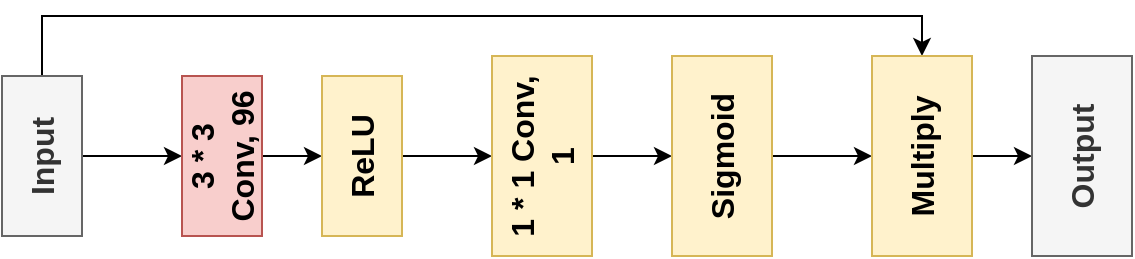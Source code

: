 <mxfile version="24.2.0" type="device">
  <diagram name="Page-1" id="oWDxYpoP-wdd7GBvTysg">
    <mxGraphModel dx="1513" dy="753" grid="1" gridSize="10" guides="1" tooltips="1" connect="1" arrows="1" fold="1" page="1" pageScale="1" pageWidth="827" pageHeight="1169" math="0" shadow="0">
      <root>
        <mxCell id="0" />
        <mxCell id="1" parent="0" />
        <mxCell id="W1f9Kfvhu-RBb9aaWkG3-3" value="" style="edgeStyle=orthogonalEdgeStyle;rounded=0;orthogonalLoop=1;jettySize=auto;html=1;" edge="1" parent="1" source="W1f9Kfvhu-RBb9aaWkG3-1" target="W1f9Kfvhu-RBb9aaWkG3-2">
          <mxGeometry relative="1" as="geometry" />
        </mxCell>
        <mxCell id="W1f9Kfvhu-RBb9aaWkG3-12" style="edgeStyle=orthogonalEdgeStyle;rounded=0;orthogonalLoop=1;jettySize=auto;html=1;exitX=1;exitY=0.5;exitDx=0;exitDy=0;entryX=1;entryY=0.5;entryDx=0;entryDy=0;" edge="1" parent="1" source="W1f9Kfvhu-RBb9aaWkG3-1" target="W1f9Kfvhu-RBb9aaWkG3-10">
          <mxGeometry relative="1" as="geometry" />
        </mxCell>
        <mxCell id="W1f9Kfvhu-RBb9aaWkG3-1" value="&lt;b&gt;&lt;font style=&quot;font-size: 16px;&quot;&gt;Input&lt;/font&gt;&lt;/b&gt;" style="rounded=0;whiteSpace=wrap;html=1;fillColor=#f5f5f5;fontColor=#333333;strokeColor=#666666;rotation=-90;" vertex="1" parent="1">
          <mxGeometry x="-280" y="260" width="80" height="40" as="geometry" />
        </mxCell>
        <mxCell id="W1f9Kfvhu-RBb9aaWkG3-5" value="" style="edgeStyle=orthogonalEdgeStyle;rounded=0;orthogonalLoop=1;jettySize=auto;html=1;" edge="1" parent="1" source="W1f9Kfvhu-RBb9aaWkG3-2" target="W1f9Kfvhu-RBb9aaWkG3-4">
          <mxGeometry relative="1" as="geometry" />
        </mxCell>
        <mxCell id="W1f9Kfvhu-RBb9aaWkG3-2" value="&lt;span style=&quot;font-size: 16px;&quot;&gt;&lt;b&gt;3 * 3 Conv, 96&lt;/b&gt;&lt;/span&gt;" style="rounded=0;whiteSpace=wrap;html=1;fillColor=#f8cecc;strokeColor=#b85450;rotation=-90;" vertex="1" parent="1">
          <mxGeometry x="-190" y="260" width="80" height="40" as="geometry" />
        </mxCell>
        <mxCell id="W1f9Kfvhu-RBb9aaWkG3-7" value="" style="edgeStyle=orthogonalEdgeStyle;rounded=0;orthogonalLoop=1;jettySize=auto;html=1;" edge="1" parent="1" source="W1f9Kfvhu-RBb9aaWkG3-4" target="W1f9Kfvhu-RBb9aaWkG3-6">
          <mxGeometry relative="1" as="geometry" />
        </mxCell>
        <mxCell id="W1f9Kfvhu-RBb9aaWkG3-4" value="&lt;span style=&quot;font-size: 16px;&quot;&gt;&lt;b&gt;ReLU&lt;/b&gt;&lt;/span&gt;" style="rounded=0;whiteSpace=wrap;html=1;fillColor=#fff2cc;strokeColor=#d6b656;rotation=-90;" vertex="1" parent="1">
          <mxGeometry x="-120" y="260" width="80" height="40" as="geometry" />
        </mxCell>
        <mxCell id="W1f9Kfvhu-RBb9aaWkG3-9" value="" style="edgeStyle=orthogonalEdgeStyle;rounded=0;orthogonalLoop=1;jettySize=auto;html=1;" edge="1" parent="1" source="W1f9Kfvhu-RBb9aaWkG3-6" target="W1f9Kfvhu-RBb9aaWkG3-8">
          <mxGeometry relative="1" as="geometry" />
        </mxCell>
        <mxCell id="W1f9Kfvhu-RBb9aaWkG3-6" value="&lt;span style=&quot;font-size: 16px;&quot;&gt;&lt;b&gt;1 * 1 Conv,&lt;/b&gt;&lt;/span&gt;&lt;div&gt;&lt;span style=&quot;font-size: 16px;&quot;&gt;&lt;b&gt;1&lt;/b&gt;&lt;/span&gt;&lt;/div&gt;" style="rounded=0;whiteSpace=wrap;html=1;fillColor=#fff2cc;strokeColor=#d6b656;rotation=-90;" vertex="1" parent="1">
          <mxGeometry x="-40" y="255" width="100" height="50" as="geometry" />
        </mxCell>
        <mxCell id="W1f9Kfvhu-RBb9aaWkG3-11" value="" style="edgeStyle=orthogonalEdgeStyle;rounded=0;orthogonalLoop=1;jettySize=auto;html=1;" edge="1" parent="1" source="W1f9Kfvhu-RBb9aaWkG3-8" target="W1f9Kfvhu-RBb9aaWkG3-10">
          <mxGeometry relative="1" as="geometry" />
        </mxCell>
        <mxCell id="W1f9Kfvhu-RBb9aaWkG3-8" value="&lt;span style=&quot;font-size: 16px;&quot;&gt;&lt;b&gt;Sigmoid&lt;/b&gt;&lt;/span&gt;" style="rounded=0;whiteSpace=wrap;html=1;fillColor=#fff2cc;strokeColor=#d6b656;rotation=-90;" vertex="1" parent="1">
          <mxGeometry x="50" y="255" width="100" height="50" as="geometry" />
        </mxCell>
        <mxCell id="W1f9Kfvhu-RBb9aaWkG3-14" value="" style="edgeStyle=orthogonalEdgeStyle;rounded=0;orthogonalLoop=1;jettySize=auto;html=1;" edge="1" parent="1" source="W1f9Kfvhu-RBb9aaWkG3-10" target="W1f9Kfvhu-RBb9aaWkG3-13">
          <mxGeometry relative="1" as="geometry" />
        </mxCell>
        <mxCell id="W1f9Kfvhu-RBb9aaWkG3-10" value="&lt;span style=&quot;font-size: 16px;&quot;&gt;&lt;b&gt;Multiply&lt;/b&gt;&lt;/span&gt;" style="rounded=0;whiteSpace=wrap;html=1;fillColor=#fff2cc;strokeColor=#d6b656;rotation=-90;" vertex="1" parent="1">
          <mxGeometry x="150" y="255" width="100" height="50" as="geometry" />
        </mxCell>
        <mxCell id="W1f9Kfvhu-RBb9aaWkG3-13" value="&lt;span style=&quot;font-size: 16px;&quot;&gt;&lt;b&gt;Output&lt;/b&gt;&lt;/span&gt;" style="rounded=0;whiteSpace=wrap;html=1;fillColor=#f5f5f5;strokeColor=#666666;rotation=-90;fontColor=#333333;" vertex="1" parent="1">
          <mxGeometry x="230" y="255" width="100" height="50" as="geometry" />
        </mxCell>
      </root>
    </mxGraphModel>
  </diagram>
</mxfile>

